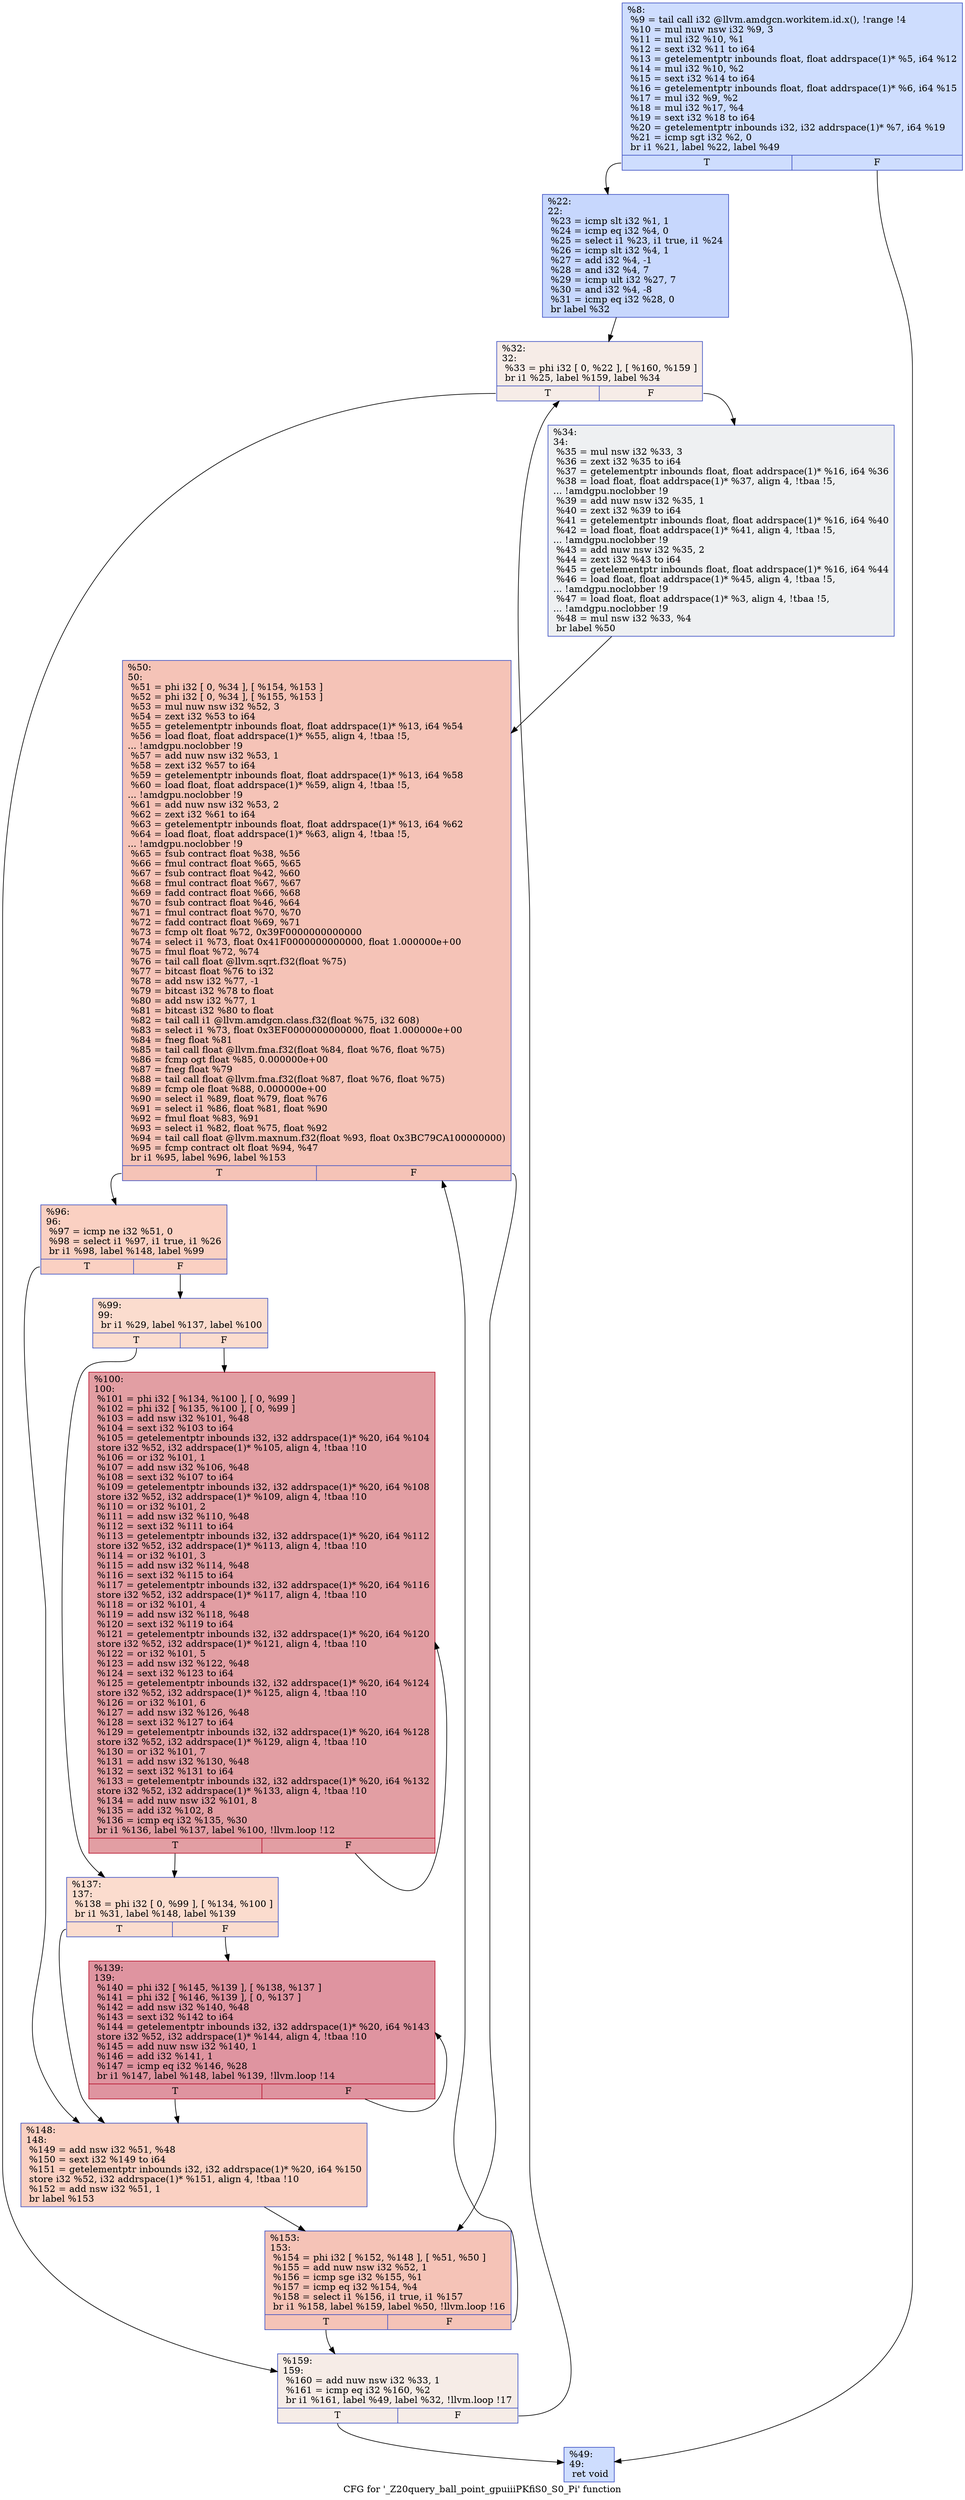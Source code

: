 digraph "CFG for '_Z20query_ball_point_gpuiiiPKfiS0_S0_Pi' function" {
	label="CFG for '_Z20query_ball_point_gpuiiiPKfiS0_S0_Pi' function";

	Node0x5470e30 [shape=record,color="#3d50c3ff", style=filled, fillcolor="#8fb1fe70",label="{%8:\l  %9 = tail call i32 @llvm.amdgcn.workitem.id.x(), !range !4\l  %10 = mul nuw nsw i32 %9, 3\l  %11 = mul i32 %10, %1\l  %12 = sext i32 %11 to i64\l  %13 = getelementptr inbounds float, float addrspace(1)* %5, i64 %12\l  %14 = mul i32 %10, %2\l  %15 = sext i32 %14 to i64\l  %16 = getelementptr inbounds float, float addrspace(1)* %6, i64 %15\l  %17 = mul i32 %9, %2\l  %18 = mul i32 %17, %4\l  %19 = sext i32 %18 to i64\l  %20 = getelementptr inbounds i32, i32 addrspace(1)* %7, i64 %19\l  %21 = icmp sgt i32 %2, 0\l  br i1 %21, label %22, label %49\l|{<s0>T|<s1>F}}"];
	Node0x5470e30:s0 -> Node0x5472960;
	Node0x5470e30:s1 -> Node0x54729f0;
	Node0x5472960 [shape=record,color="#3d50c3ff", style=filled, fillcolor="#81a4fb70",label="{%22:\l22:                                               \l  %23 = icmp slt i32 %1, 1\l  %24 = icmp eq i32 %4, 0\l  %25 = select i1 %23, i1 true, i1 %24\l  %26 = icmp slt i32 %4, 1\l  %27 = add i32 %4, -1\l  %28 = and i32 %4, 7\l  %29 = icmp ult i32 %27, 7\l  %30 = and i32 %4, -8\l  %31 = icmp eq i32 %28, 0\l  br label %32\l}"];
	Node0x5472960 -> Node0x5473150;
	Node0x5473150 [shape=record,color="#3d50c3ff", style=filled, fillcolor="#ead5c970",label="{%32:\l32:                                               \l  %33 = phi i32 [ 0, %22 ], [ %160, %159 ]\l  br i1 %25, label %159, label %34\l|{<s0>T|<s1>F}}"];
	Node0x5473150:s0 -> Node0x5472620;
	Node0x5473150:s1 -> Node0x5473480;
	Node0x5473480 [shape=record,color="#3d50c3ff", style=filled, fillcolor="#d9dce170",label="{%34:\l34:                                               \l  %35 = mul nsw i32 %33, 3\l  %36 = zext i32 %35 to i64\l  %37 = getelementptr inbounds float, float addrspace(1)* %16, i64 %36\l  %38 = load float, float addrspace(1)* %37, align 4, !tbaa !5,\l... !amdgpu.noclobber !9\l  %39 = add nuw nsw i32 %35, 1\l  %40 = zext i32 %39 to i64\l  %41 = getelementptr inbounds float, float addrspace(1)* %16, i64 %40\l  %42 = load float, float addrspace(1)* %41, align 4, !tbaa !5,\l... !amdgpu.noclobber !9\l  %43 = add nuw nsw i32 %35, 2\l  %44 = zext i32 %43 to i64\l  %45 = getelementptr inbounds float, float addrspace(1)* %16, i64 %44\l  %46 = load float, float addrspace(1)* %45, align 4, !tbaa !5,\l... !amdgpu.noclobber !9\l  %47 = load float, float addrspace(1)* %3, align 4, !tbaa !5,\l... !amdgpu.noclobber !9\l  %48 = mul nsw i32 %33, %4\l  br label %50\l}"];
	Node0x5473480 -> Node0x5474cf0;
	Node0x54729f0 [shape=record,color="#3d50c3ff", style=filled, fillcolor="#8fb1fe70",label="{%49:\l49:                                               \l  ret void\l}"];
	Node0x5474cf0 [shape=record,color="#3d50c3ff", style=filled, fillcolor="#e8765c70",label="{%50:\l50:                                               \l  %51 = phi i32 [ 0, %34 ], [ %154, %153 ]\l  %52 = phi i32 [ 0, %34 ], [ %155, %153 ]\l  %53 = mul nuw nsw i32 %52, 3\l  %54 = zext i32 %53 to i64\l  %55 = getelementptr inbounds float, float addrspace(1)* %13, i64 %54\l  %56 = load float, float addrspace(1)* %55, align 4, !tbaa !5,\l... !amdgpu.noclobber !9\l  %57 = add nuw nsw i32 %53, 1\l  %58 = zext i32 %57 to i64\l  %59 = getelementptr inbounds float, float addrspace(1)* %13, i64 %58\l  %60 = load float, float addrspace(1)* %59, align 4, !tbaa !5,\l... !amdgpu.noclobber !9\l  %61 = add nuw nsw i32 %53, 2\l  %62 = zext i32 %61 to i64\l  %63 = getelementptr inbounds float, float addrspace(1)* %13, i64 %62\l  %64 = load float, float addrspace(1)* %63, align 4, !tbaa !5,\l... !amdgpu.noclobber !9\l  %65 = fsub contract float %38, %56\l  %66 = fmul contract float %65, %65\l  %67 = fsub contract float %42, %60\l  %68 = fmul contract float %67, %67\l  %69 = fadd contract float %66, %68\l  %70 = fsub contract float %46, %64\l  %71 = fmul contract float %70, %70\l  %72 = fadd contract float %69, %71\l  %73 = fcmp olt float %72, 0x39F0000000000000\l  %74 = select i1 %73, float 0x41F0000000000000, float 1.000000e+00\l  %75 = fmul float %72, %74\l  %76 = tail call float @llvm.sqrt.f32(float %75)\l  %77 = bitcast float %76 to i32\l  %78 = add nsw i32 %77, -1\l  %79 = bitcast i32 %78 to float\l  %80 = add nsw i32 %77, 1\l  %81 = bitcast i32 %80 to float\l  %82 = tail call i1 @llvm.amdgcn.class.f32(float %75, i32 608)\l  %83 = select i1 %73, float 0x3EF0000000000000, float 1.000000e+00\l  %84 = fneg float %81\l  %85 = tail call float @llvm.fma.f32(float %84, float %76, float %75)\l  %86 = fcmp ogt float %85, 0.000000e+00\l  %87 = fneg float %79\l  %88 = tail call float @llvm.fma.f32(float %87, float %76, float %75)\l  %89 = fcmp ole float %88, 0.000000e+00\l  %90 = select i1 %89, float %79, float %76\l  %91 = select i1 %86, float %81, float %90\l  %92 = fmul float %83, %91\l  %93 = select i1 %82, float %75, float %92\l  %94 = tail call float @llvm.maxnum.f32(float %93, float 0x3BC79CA100000000)\l  %95 = fcmp contract olt float %94, %47\l  br i1 %95, label %96, label %153\l|{<s0>T|<s1>F}}"];
	Node0x5474cf0:s0 -> Node0x5477e30;
	Node0x5474cf0:s1 -> Node0x5474e40;
	Node0x5477e30 [shape=record,color="#3d50c3ff", style=filled, fillcolor="#f3947570",label="{%96:\l96:                                               \l  %97 = icmp ne i32 %51, 0\l  %98 = select i1 %97, i1 true, i1 %26\l  br i1 %98, label %148, label %99\l|{<s0>T|<s1>F}}"];
	Node0x5477e30:s0 -> Node0x54780b0;
	Node0x5477e30:s1 -> Node0x5478100;
	Node0x5478100 [shape=record,color="#3d50c3ff", style=filled, fillcolor="#f7af9170",label="{%99:\l99:                                               \l  br i1 %29, label %137, label %100\l|{<s0>T|<s1>F}}"];
	Node0x5478100:s0 -> Node0x5478240;
	Node0x5478100:s1 -> Node0x5478290;
	Node0x5478290 [shape=record,color="#b70d28ff", style=filled, fillcolor="#be242e70",label="{%100:\l100:                                              \l  %101 = phi i32 [ %134, %100 ], [ 0, %99 ]\l  %102 = phi i32 [ %135, %100 ], [ 0, %99 ]\l  %103 = add nsw i32 %101, %48\l  %104 = sext i32 %103 to i64\l  %105 = getelementptr inbounds i32, i32 addrspace(1)* %20, i64 %104\l  store i32 %52, i32 addrspace(1)* %105, align 4, !tbaa !10\l  %106 = or i32 %101, 1\l  %107 = add nsw i32 %106, %48\l  %108 = sext i32 %107 to i64\l  %109 = getelementptr inbounds i32, i32 addrspace(1)* %20, i64 %108\l  store i32 %52, i32 addrspace(1)* %109, align 4, !tbaa !10\l  %110 = or i32 %101, 2\l  %111 = add nsw i32 %110, %48\l  %112 = sext i32 %111 to i64\l  %113 = getelementptr inbounds i32, i32 addrspace(1)* %20, i64 %112\l  store i32 %52, i32 addrspace(1)* %113, align 4, !tbaa !10\l  %114 = or i32 %101, 3\l  %115 = add nsw i32 %114, %48\l  %116 = sext i32 %115 to i64\l  %117 = getelementptr inbounds i32, i32 addrspace(1)* %20, i64 %116\l  store i32 %52, i32 addrspace(1)* %117, align 4, !tbaa !10\l  %118 = or i32 %101, 4\l  %119 = add nsw i32 %118, %48\l  %120 = sext i32 %119 to i64\l  %121 = getelementptr inbounds i32, i32 addrspace(1)* %20, i64 %120\l  store i32 %52, i32 addrspace(1)* %121, align 4, !tbaa !10\l  %122 = or i32 %101, 5\l  %123 = add nsw i32 %122, %48\l  %124 = sext i32 %123 to i64\l  %125 = getelementptr inbounds i32, i32 addrspace(1)* %20, i64 %124\l  store i32 %52, i32 addrspace(1)* %125, align 4, !tbaa !10\l  %126 = or i32 %101, 6\l  %127 = add nsw i32 %126, %48\l  %128 = sext i32 %127 to i64\l  %129 = getelementptr inbounds i32, i32 addrspace(1)* %20, i64 %128\l  store i32 %52, i32 addrspace(1)* %129, align 4, !tbaa !10\l  %130 = or i32 %101, 7\l  %131 = add nsw i32 %130, %48\l  %132 = sext i32 %131 to i64\l  %133 = getelementptr inbounds i32, i32 addrspace(1)* %20, i64 %132\l  store i32 %52, i32 addrspace(1)* %133, align 4, !tbaa !10\l  %134 = add nuw nsw i32 %101, 8\l  %135 = add i32 %102, 8\l  %136 = icmp eq i32 %135, %30\l  br i1 %136, label %137, label %100, !llvm.loop !12\l|{<s0>T|<s1>F}}"];
	Node0x5478290:s0 -> Node0x5478240;
	Node0x5478290:s1 -> Node0x5478290;
	Node0x5478240 [shape=record,color="#3d50c3ff", style=filled, fillcolor="#f7af9170",label="{%137:\l137:                                              \l  %138 = phi i32 [ 0, %99 ], [ %134, %100 ]\l  br i1 %31, label %148, label %139\l|{<s0>T|<s1>F}}"];
	Node0x5478240:s0 -> Node0x54780b0;
	Node0x5478240:s1 -> Node0x547ab60;
	Node0x547ab60 [shape=record,color="#b70d28ff", style=filled, fillcolor="#b70d2870",label="{%139:\l139:                                              \l  %140 = phi i32 [ %145, %139 ], [ %138, %137 ]\l  %141 = phi i32 [ %146, %139 ], [ 0, %137 ]\l  %142 = add nsw i32 %140, %48\l  %143 = sext i32 %142 to i64\l  %144 = getelementptr inbounds i32, i32 addrspace(1)* %20, i64 %143\l  store i32 %52, i32 addrspace(1)* %144, align 4, !tbaa !10\l  %145 = add nuw nsw i32 %140, 1\l  %146 = add i32 %141, 1\l  %147 = icmp eq i32 %146, %28\l  br i1 %147, label %148, label %139, !llvm.loop !14\l|{<s0>T|<s1>F}}"];
	Node0x547ab60:s0 -> Node0x54780b0;
	Node0x547ab60:s1 -> Node0x547ab60;
	Node0x54780b0 [shape=record,color="#3d50c3ff", style=filled, fillcolor="#f3947570",label="{%148:\l148:                                              \l  %149 = add nsw i32 %51, %48\l  %150 = sext i32 %149 to i64\l  %151 = getelementptr inbounds i32, i32 addrspace(1)* %20, i64 %150\l  store i32 %52, i32 addrspace(1)* %151, align 4, !tbaa !10\l  %152 = add nsw i32 %51, 1\l  br label %153\l}"];
	Node0x54780b0 -> Node0x5474e40;
	Node0x5474e40 [shape=record,color="#3d50c3ff", style=filled, fillcolor="#e8765c70",label="{%153:\l153:                                              \l  %154 = phi i32 [ %152, %148 ], [ %51, %50 ]\l  %155 = add nuw nsw i32 %52, 1\l  %156 = icmp sge i32 %155, %1\l  %157 = icmp eq i32 %154, %4\l  %158 = select i1 %156, i1 true, i1 %157\l  br i1 %158, label %159, label %50, !llvm.loop !16\l|{<s0>T|<s1>F}}"];
	Node0x5474e40:s0 -> Node0x5472620;
	Node0x5474e40:s1 -> Node0x5474cf0;
	Node0x5472620 [shape=record,color="#3d50c3ff", style=filled, fillcolor="#ead5c970",label="{%159:\l159:                                              \l  %160 = add nuw nsw i32 %33, 1\l  %161 = icmp eq i32 %160, %2\l  br i1 %161, label %49, label %32, !llvm.loop !17\l|{<s0>T|<s1>F}}"];
	Node0x5472620:s0 -> Node0x54729f0;
	Node0x5472620:s1 -> Node0x5473150;
}
